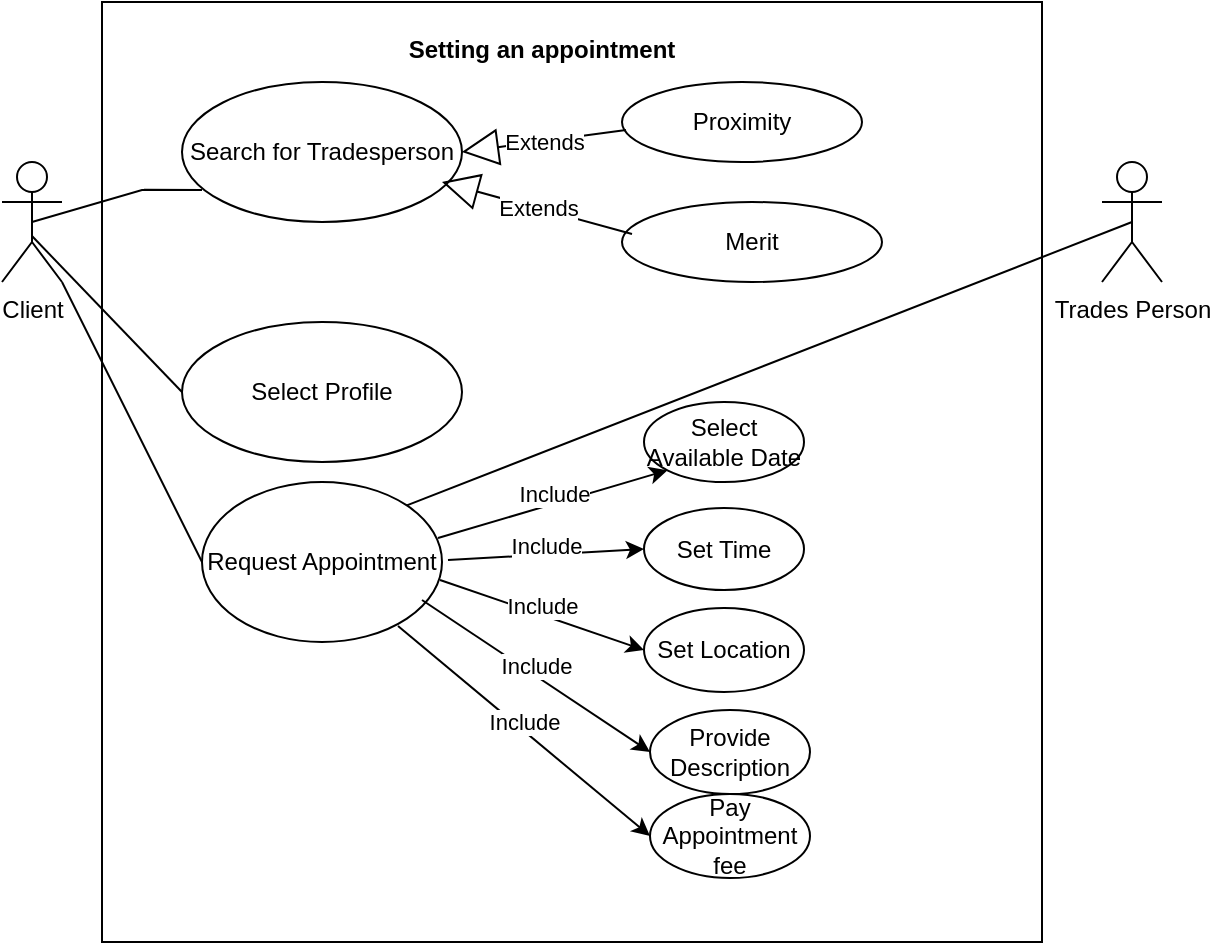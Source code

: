<mxfile version="15.7.0" type="device"><diagram id="LO7sHJIpUMJw4fyMRpmr" name="Page-1"><mxGraphModel dx="868" dy="507" grid="1" gridSize="10" guides="1" tooltips="1" connect="1" arrows="1" fold="1" page="1" pageScale="1" pageWidth="850" pageHeight="1100" math="0" shadow="0"><root><mxCell id="0"/><mxCell id="1" parent="0"/><mxCell id="GJuZxKh1Ef2wF-S6F1gT-1" value="" style="whiteSpace=wrap;html=1;aspect=fixed;" vertex="1" parent="1"><mxGeometry x="180" y="150" width="470" height="470" as="geometry"/></mxCell><mxCell id="GJuZxKh1Ef2wF-S6F1gT-2" value="Client" style="shape=umlActor;verticalLabelPosition=bottom;verticalAlign=top;html=1;" vertex="1" parent="1"><mxGeometry x="130" y="230" width="30" height="60" as="geometry"/></mxCell><mxCell id="GJuZxKh1Ef2wF-S6F1gT-3" value="Trades Person" style="shape=umlActor;verticalLabelPosition=bottom;verticalAlign=top;html=1;" vertex="1" parent="1"><mxGeometry x="680" y="230" width="30" height="60" as="geometry"/></mxCell><mxCell id="GJuZxKh1Ef2wF-S6F1gT-4" value="Setting an appointment" style="text;align=center;fontStyle=1;verticalAlign=middle;spacingLeft=3;spacingRight=3;strokeColor=none;rotatable=0;points=[[0,0.5],[1,0.5]];portConstraint=eastwest;" vertex="1" parent="1"><mxGeometry x="360" y="160" width="80" height="26" as="geometry"/></mxCell><mxCell id="GJuZxKh1Ef2wF-S6F1gT-6" value="Search for Tradesperson" style="ellipse;whiteSpace=wrap;html=1;" vertex="1" parent="1"><mxGeometry x="220" y="190" width="140" height="70" as="geometry"/></mxCell><mxCell id="GJuZxKh1Ef2wF-S6F1gT-10" value="Proximity" style="ellipse;whiteSpace=wrap;html=1;" vertex="1" parent="1"><mxGeometry x="440" y="190" width="120" height="40" as="geometry"/></mxCell><mxCell id="GJuZxKh1Ef2wF-S6F1gT-11" value="Merit" style="ellipse;whiteSpace=wrap;html=1;" vertex="1" parent="1"><mxGeometry x="440" y="250" width="130" height="40" as="geometry"/></mxCell><mxCell id="GJuZxKh1Ef2wF-S6F1gT-12" value="Extends" style="endArrow=block;endSize=16;endFill=0;html=1;rounded=0;" edge="1" parent="1"><mxGeometry width="160" relative="1" as="geometry"><mxPoint x="445" y="266" as="sourcePoint"/><mxPoint x="350" y="240" as="targetPoint"/></mxGeometry></mxCell><mxCell id="GJuZxKh1Ef2wF-S6F1gT-13" value="Extends" style="endArrow=block;endSize=16;endFill=0;html=1;rounded=0;entryX=1;entryY=0.5;entryDx=0;entryDy=0;" edge="1" parent="1" target="GJuZxKh1Ef2wF-S6F1gT-6"><mxGeometry width="160" relative="1" as="geometry"><mxPoint x="442" y="214" as="sourcePoint"/><mxPoint x="358.842" y="206.341" as="targetPoint"/></mxGeometry></mxCell><mxCell id="GJuZxKh1Ef2wF-S6F1gT-14" value="Select Profile" style="ellipse;whiteSpace=wrap;html=1;" vertex="1" parent="1"><mxGeometry x="220" y="310" width="140" height="70" as="geometry"/></mxCell><mxCell id="GJuZxKh1Ef2wF-S6F1gT-16" value="" style="endArrow=none;html=1;rounded=0;exitX=0.5;exitY=0.5;exitDx=0;exitDy=0;exitPerimeter=0;" edge="1" parent="1" source="GJuZxKh1Ef2wF-S6F1gT-2"><mxGeometry width="50" height="50" relative="1" as="geometry"><mxPoint x="170" y="244" as="sourcePoint"/><mxPoint x="201" y="243.869" as="targetPoint"/><Array as="points"><mxPoint x="200" y="244"/><mxPoint x="230" y="244"/></Array></mxGeometry></mxCell><mxCell id="GJuZxKh1Ef2wF-S6F1gT-17" value="" style="endArrow=none;html=1;rounded=0;exitX=0.5;exitY=0.617;exitDx=0;exitDy=0;exitPerimeter=0;entryX=0;entryY=0.5;entryDx=0;entryDy=0;" edge="1" parent="1" source="GJuZxKh1Ef2wF-S6F1gT-2" target="GJuZxKh1Ef2wF-S6F1gT-14"><mxGeometry width="50" height="50" relative="1" as="geometry"><mxPoint x="370" y="290" as="sourcePoint"/><mxPoint x="420" y="240" as="targetPoint"/></mxGeometry></mxCell><mxCell id="GJuZxKh1Ef2wF-S6F1gT-18" value="" style="endArrow=none;html=1;rounded=0;exitX=1;exitY=0;exitDx=0;exitDy=0;entryX=0.5;entryY=0.5;entryDx=0;entryDy=0;entryPerimeter=0;" edge="1" parent="1" source="GJuZxKh1Ef2wF-S6F1gT-19" target="GJuZxKh1Ef2wF-S6F1gT-3"><mxGeometry width="50" height="50" relative="1" as="geometry"><mxPoint x="470" y="380" as="sourcePoint"/><mxPoint x="520" y="330" as="targetPoint"/></mxGeometry></mxCell><mxCell id="GJuZxKh1Ef2wF-S6F1gT-19" value="Request Appointment" style="ellipse;whiteSpace=wrap;html=1;" vertex="1" parent="1"><mxGeometry x="230" y="390" width="120" height="80" as="geometry"/></mxCell><mxCell id="GJuZxKh1Ef2wF-S6F1gT-20" value="" style="endArrow=none;html=1;rounded=0;entryX=0;entryY=0.5;entryDx=0;entryDy=0;" edge="1" parent="1" source="GJuZxKh1Ef2wF-S6F1gT-2" target="GJuZxKh1Ef2wF-S6F1gT-19"><mxGeometry width="50" height="50" relative="1" as="geometry"><mxPoint x="140" y="400" as="sourcePoint"/><mxPoint x="190" y="350" as="targetPoint"/></mxGeometry></mxCell><mxCell id="GJuZxKh1Ef2wF-S6F1gT-21" value="" style="endArrow=classic;html=1;rounded=0;exitX=1;exitY=0.5;exitDx=0;exitDy=0;entryX=0;entryY=0.5;entryDx=0;entryDy=0;" edge="1" parent="1" target="GJuZxKh1Ef2wF-S6F1gT-25"><mxGeometry relative="1" as="geometry"><mxPoint x="353" y="429" as="sourcePoint"/><mxPoint x="413" y="428.5" as="targetPoint"/><Array as="points"/></mxGeometry></mxCell><mxCell id="GJuZxKh1Ef2wF-S6F1gT-22" value="Include" style="edgeLabel;resizable=0;html=1;align=center;verticalAlign=middle;" connectable="0" vertex="1" parent="GJuZxKh1Ef2wF-S6F1gT-21"><mxGeometry relative="1" as="geometry"><mxPoint y="-5" as="offset"/></mxGeometry></mxCell><mxCell id="GJuZxKh1Ef2wF-S6F1gT-24" value="Select Available Date" style="ellipse;whiteSpace=wrap;html=1;" vertex="1" parent="1"><mxGeometry x="451" y="350" width="80" height="40" as="geometry"/></mxCell><mxCell id="GJuZxKh1Ef2wF-S6F1gT-25" value="Set Time" style="ellipse;whiteSpace=wrap;html=1;" vertex="1" parent="1"><mxGeometry x="451" y="403" width="80" height="41" as="geometry"/></mxCell><mxCell id="GJuZxKh1Ef2wF-S6F1gT-26" value="Set Location" style="ellipse;whiteSpace=wrap;html=1;" vertex="1" parent="1"><mxGeometry x="451" y="453" width="80" height="42" as="geometry"/></mxCell><mxCell id="GJuZxKh1Ef2wF-S6F1gT-27" value="Provide Description" style="ellipse;whiteSpace=wrap;html=1;" vertex="1" parent="1"><mxGeometry x="454" y="504" width="80" height="42" as="geometry"/></mxCell><mxCell id="GJuZxKh1Ef2wF-S6F1gT-28" value="" style="endArrow=classic;html=1;rounded=0;exitX=1;exitY=0.5;exitDx=0;exitDy=0;entryX=0;entryY=0.5;entryDx=0;entryDy=0;" edge="1" parent="1" target="GJuZxKh1Ef2wF-S6F1gT-26"><mxGeometry relative="1" as="geometry"><mxPoint x="349" y="439" as="sourcePoint"/><mxPoint x="447" y="433.5" as="targetPoint"/><Array as="points"/></mxGeometry></mxCell><mxCell id="GJuZxKh1Ef2wF-S6F1gT-29" value="Include" style="edgeLabel;resizable=0;html=1;align=center;verticalAlign=middle;" connectable="0" vertex="1" parent="GJuZxKh1Ef2wF-S6F1gT-28"><mxGeometry relative="1" as="geometry"><mxPoint y="-5" as="offset"/></mxGeometry></mxCell><mxCell id="GJuZxKh1Ef2wF-S6F1gT-30" value="" style="endArrow=classic;html=1;rounded=0;exitX=1;exitY=0.5;exitDx=0;exitDy=0;entryX=0;entryY=0.5;entryDx=0;entryDy=0;" edge="1" parent="1" target="GJuZxKh1Ef2wF-S6F1gT-27"><mxGeometry relative="1" as="geometry"><mxPoint x="340" y="449" as="sourcePoint"/><mxPoint x="442" y="484" as="targetPoint"/><Array as="points"/></mxGeometry></mxCell><mxCell id="GJuZxKh1Ef2wF-S6F1gT-31" value="Include" style="edgeLabel;resizable=0;html=1;align=center;verticalAlign=middle;" connectable="0" vertex="1" parent="GJuZxKh1Ef2wF-S6F1gT-30"><mxGeometry relative="1" as="geometry"><mxPoint y="-5" as="offset"/></mxGeometry></mxCell><mxCell id="GJuZxKh1Ef2wF-S6F1gT-32" value="" style="endArrow=classic;html=1;rounded=0;exitX=1;exitY=0.5;exitDx=0;exitDy=0;entryX=0;entryY=1;entryDx=0;entryDy=0;" edge="1" parent="1" target="GJuZxKh1Ef2wF-S6F1gT-24"><mxGeometry relative="1" as="geometry"><mxPoint x="348" y="418" as="sourcePoint"/><mxPoint x="446" y="412.5" as="targetPoint"/><Array as="points"/></mxGeometry></mxCell><mxCell id="GJuZxKh1Ef2wF-S6F1gT-33" value="Include" style="edgeLabel;resizable=0;html=1;align=center;verticalAlign=middle;" connectable="0" vertex="1" parent="GJuZxKh1Ef2wF-S6F1gT-32"><mxGeometry relative="1" as="geometry"><mxPoint y="-5" as="offset"/></mxGeometry></mxCell><mxCell id="GJuZxKh1Ef2wF-S6F1gT-34" value="Pay Appointment fee" style="ellipse;whiteSpace=wrap;html=1;" vertex="1" parent="1"><mxGeometry x="454" y="546" width="80" height="42" as="geometry"/></mxCell><mxCell id="GJuZxKh1Ef2wF-S6F1gT-35" value="" style="endArrow=classic;html=1;rounded=0;exitX=1;exitY=0.5;exitDx=0;exitDy=0;entryX=0;entryY=0.5;entryDx=0;entryDy=0;" edge="1" parent="1" target="GJuZxKh1Ef2wF-S6F1gT-34"><mxGeometry relative="1" as="geometry"><mxPoint x="328" y="462" as="sourcePoint"/><mxPoint x="442" y="538" as="targetPoint"/><Array as="points"/></mxGeometry></mxCell><mxCell id="GJuZxKh1Ef2wF-S6F1gT-36" value="Include" style="edgeLabel;resizable=0;html=1;align=center;verticalAlign=middle;" connectable="0" vertex="1" parent="GJuZxKh1Ef2wF-S6F1gT-35"><mxGeometry relative="1" as="geometry"><mxPoint y="-5" as="offset"/></mxGeometry></mxCell></root></mxGraphModel></diagram></mxfile>